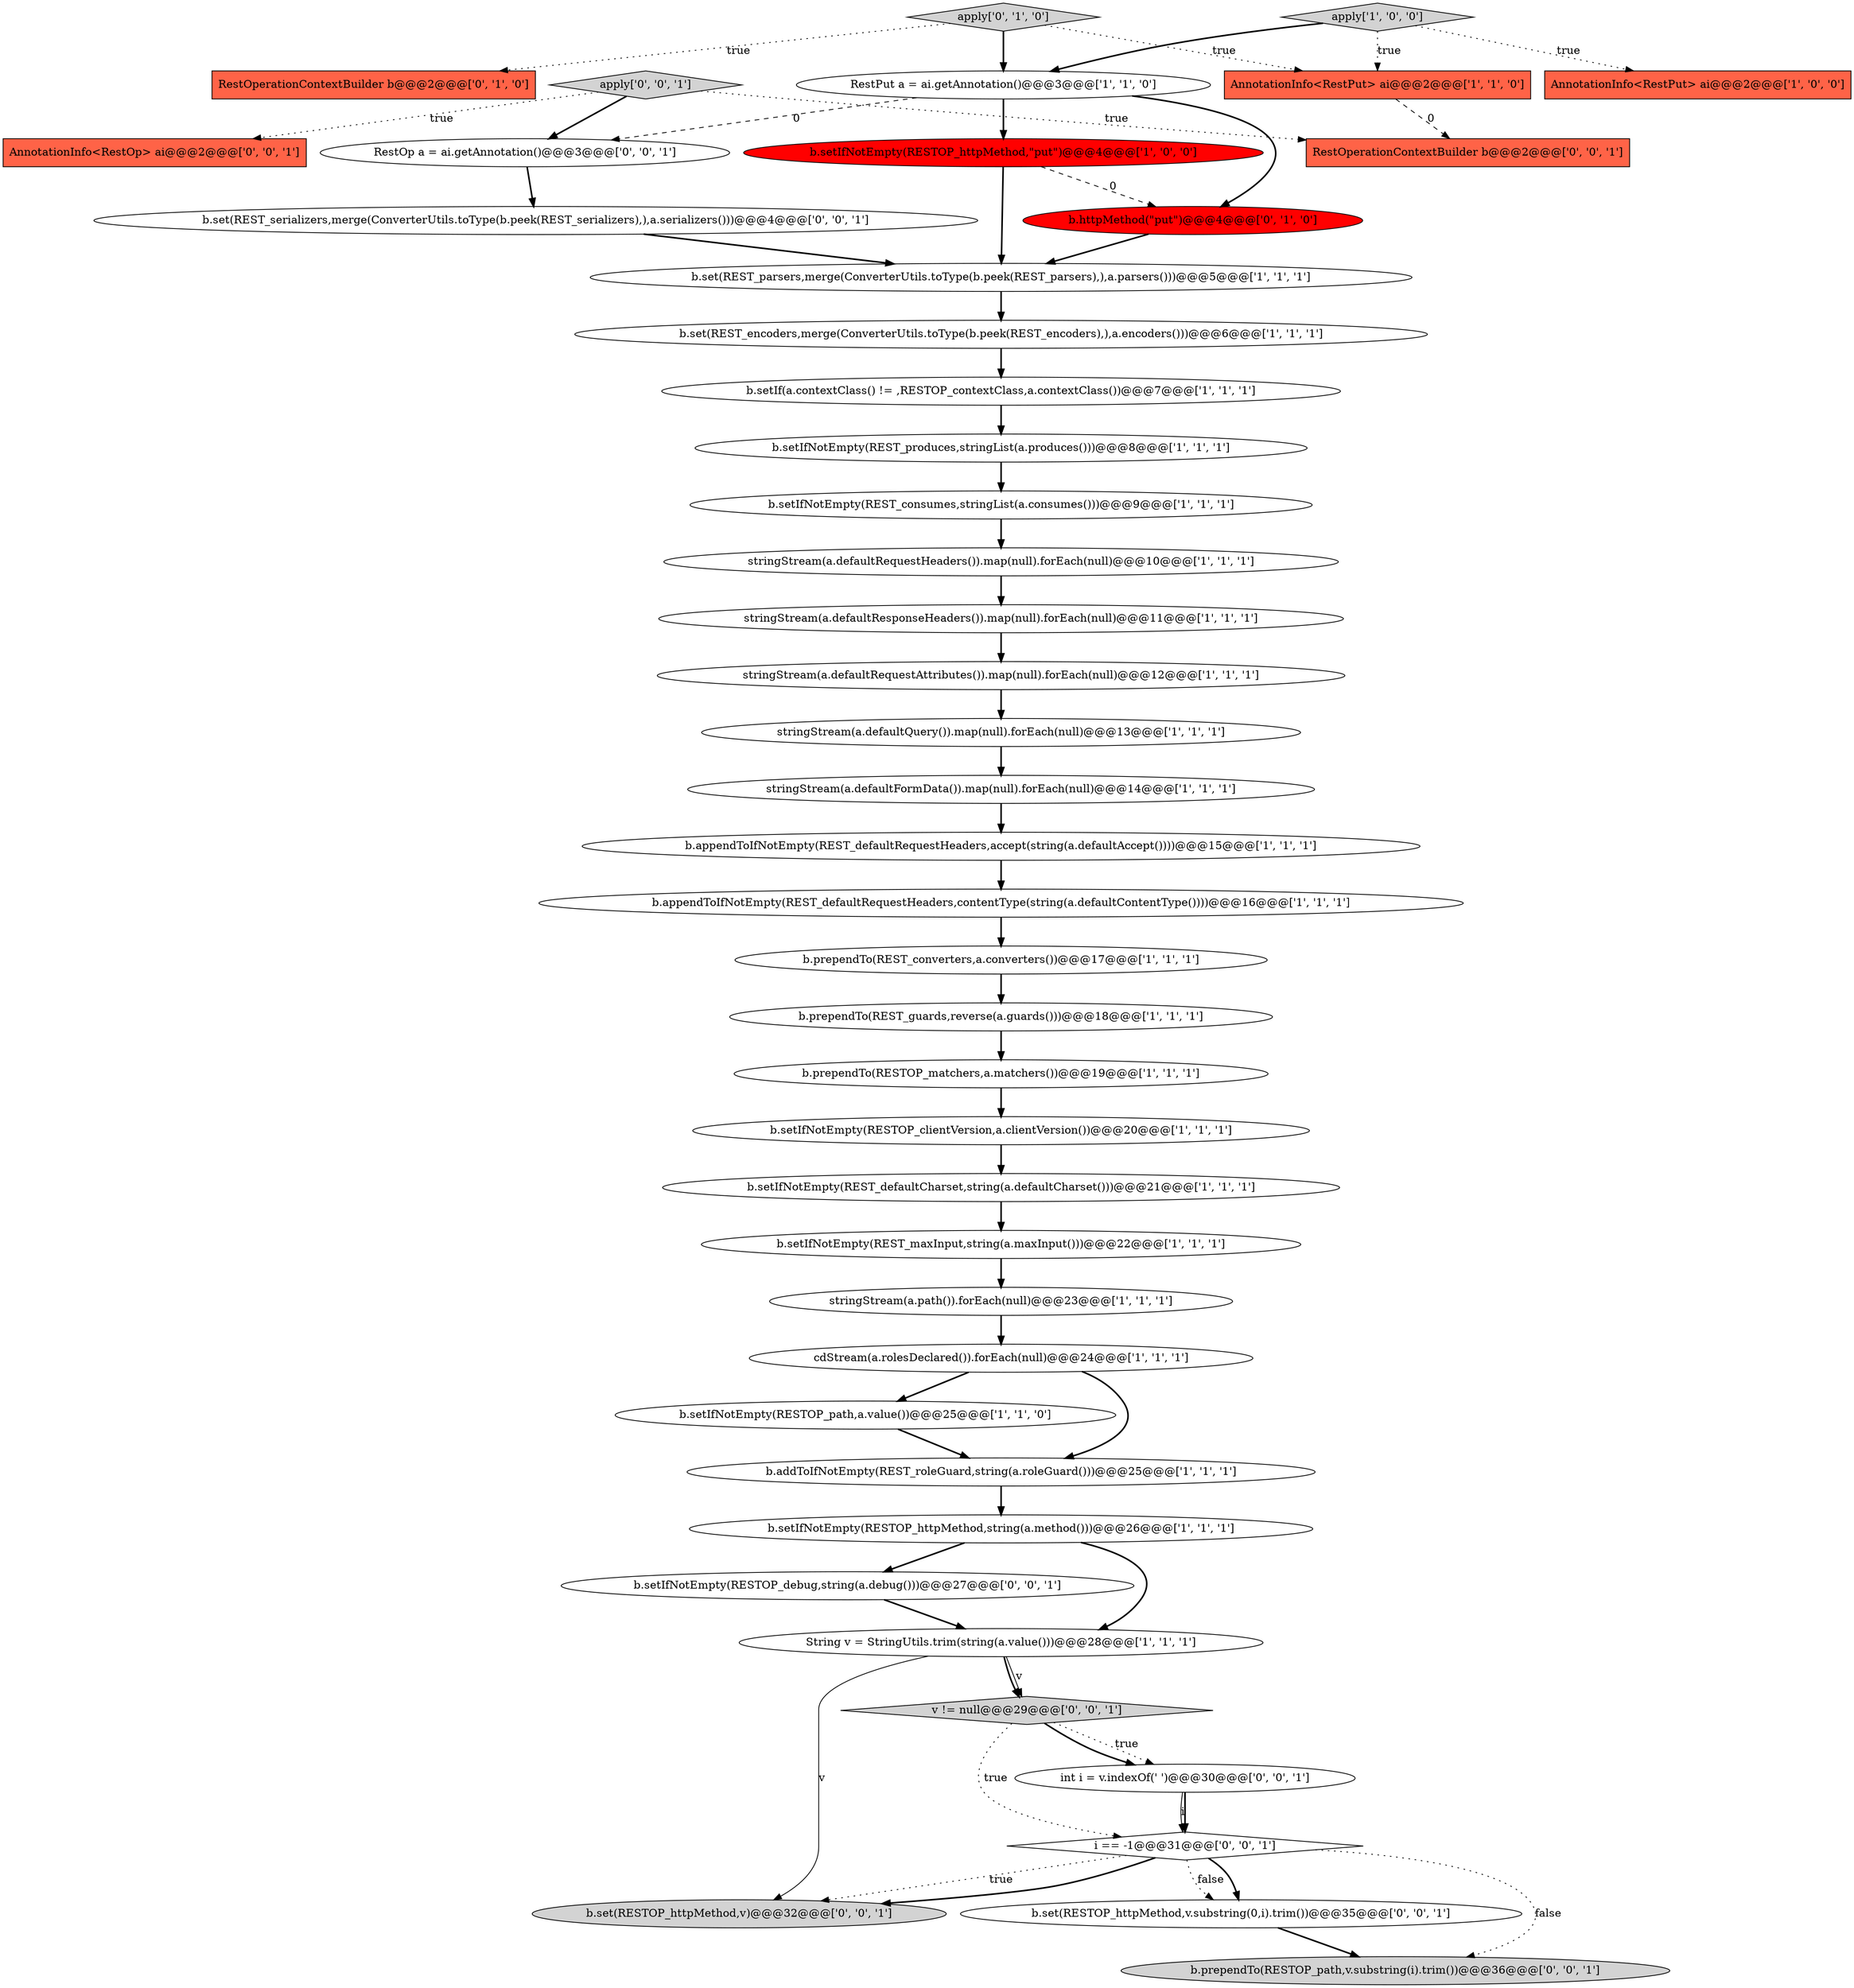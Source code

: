 digraph {
14 [style = filled, label = "stringStream(a.defaultQuery()).map(null).forEach(null)@@@13@@@['1', '1', '1']", fillcolor = white, shape = ellipse image = "AAA0AAABBB1BBB"];
9 [style = filled, label = "String v = StringUtils.trim(string(a.value()))@@@28@@@['1', '1', '1']", fillcolor = white, shape = ellipse image = "AAA0AAABBB1BBB"];
42 [style = filled, label = "i == -1@@@31@@@['0', '0', '1']", fillcolor = white, shape = diamond image = "AAA0AAABBB3BBB"];
2 [style = filled, label = "AnnotationInfo<RestPut> ai@@@2@@@['1', '0', '0']", fillcolor = tomato, shape = box image = "AAA0AAABBB1BBB"];
27 [style = filled, label = "b.set(REST_parsers,merge(ConverterUtils.toType(b.peek(REST_parsers),),a.parsers()))@@@5@@@['1', '1', '1']", fillcolor = white, shape = ellipse image = "AAA0AAABBB1BBB"];
31 [style = filled, label = "apply['0', '1', '0']", fillcolor = lightgray, shape = diamond image = "AAA0AAABBB2BBB"];
18 [style = filled, label = "b.prependTo(REST_converters,a.converters())@@@17@@@['1', '1', '1']", fillcolor = white, shape = ellipse image = "AAA0AAABBB1BBB"];
15 [style = filled, label = "b.appendToIfNotEmpty(REST_defaultRequestHeaders,contentType(string(a.defaultContentType())))@@@16@@@['1', '1', '1']", fillcolor = white, shape = ellipse image = "AAA0AAABBB1BBB"];
24 [style = filled, label = "b.set(REST_encoders,merge(ConverterUtils.toType(b.peek(REST_encoders),),a.encoders()))@@@6@@@['1', '1', '1']", fillcolor = white, shape = ellipse image = "AAA0AAABBB1BBB"];
25 [style = filled, label = "b.setIfNotEmpty(RESTOP_path,a.value())@@@25@@@['1', '1', '0']", fillcolor = white, shape = ellipse image = "AAA0AAABBB1BBB"];
6 [style = filled, label = "b.prependTo(RESTOP_matchers,a.matchers())@@@19@@@['1', '1', '1']", fillcolor = white, shape = ellipse image = "AAA0AAABBB1BBB"];
26 [style = filled, label = "b.setIf(a.contextClass() != ,RESTOP_contextClass,a.contextClass())@@@7@@@['1', '1', '1']", fillcolor = white, shape = ellipse image = "AAA0AAABBB1BBB"];
8 [style = filled, label = "b.setIfNotEmpty(REST_maxInput,string(a.maxInput()))@@@22@@@['1', '1', '1']", fillcolor = white, shape = ellipse image = "AAA0AAABBB1BBB"];
33 [style = filled, label = "RestOp a = ai.getAnnotation()@@@3@@@['0', '0', '1']", fillcolor = white, shape = ellipse image = "AAA0AAABBB3BBB"];
37 [style = filled, label = "apply['0', '0', '1']", fillcolor = lightgray, shape = diamond image = "AAA0AAABBB3BBB"];
12 [style = filled, label = "b.setIfNotEmpty(REST_defaultCharset,string(a.defaultCharset()))@@@21@@@['1', '1', '1']", fillcolor = white, shape = ellipse image = "AAA0AAABBB1BBB"];
28 [style = filled, label = "stringStream(a.defaultRequestHeaders()).map(null).forEach(null)@@@10@@@['1', '1', '1']", fillcolor = white, shape = ellipse image = "AAA0AAABBB1BBB"];
30 [style = filled, label = "b.httpMethod(\"put\")@@@4@@@['0', '1', '0']", fillcolor = red, shape = ellipse image = "AAA1AAABBB2BBB"];
5 [style = filled, label = "stringStream(a.path()).forEach(null)@@@23@@@['1', '1', '1']", fillcolor = white, shape = ellipse image = "AAA0AAABBB1BBB"];
40 [style = filled, label = "RestOperationContextBuilder b@@@2@@@['0', '0', '1']", fillcolor = tomato, shape = box image = "AAA0AAABBB3BBB"];
23 [style = filled, label = "cdStream(a.rolesDeclared()).forEach(null)@@@24@@@['1', '1', '1']", fillcolor = white, shape = ellipse image = "AAA0AAABBB1BBB"];
22 [style = filled, label = "RestPut a = ai.getAnnotation()@@@3@@@['1', '1', '0']", fillcolor = white, shape = ellipse image = "AAA0AAABBB1BBB"];
32 [style = filled, label = "AnnotationInfo<RestOp> ai@@@2@@@['0', '0', '1']", fillcolor = tomato, shape = box image = "AAA0AAABBB3BBB"];
19 [style = filled, label = "b.prependTo(REST_guards,reverse(a.guards()))@@@18@@@['1', '1', '1']", fillcolor = white, shape = ellipse image = "AAA0AAABBB1BBB"];
39 [style = filled, label = "int i = v.indexOf(' ')@@@30@@@['0', '0', '1']", fillcolor = white, shape = ellipse image = "AAA0AAABBB3BBB"];
36 [style = filled, label = "b.prependTo(RESTOP_path,v.substring(i).trim())@@@36@@@['0', '0', '1']", fillcolor = lightgray, shape = ellipse image = "AAA0AAABBB3BBB"];
34 [style = filled, label = "v != null@@@29@@@['0', '0', '1']", fillcolor = lightgray, shape = diamond image = "AAA0AAABBB3BBB"];
13 [style = filled, label = "apply['1', '0', '0']", fillcolor = lightgray, shape = diamond image = "AAA0AAABBB1BBB"];
38 [style = filled, label = "b.set(REST_serializers,merge(ConverterUtils.toType(b.peek(REST_serializers),),a.serializers()))@@@4@@@['0', '0', '1']", fillcolor = white, shape = ellipse image = "AAA0AAABBB3BBB"];
43 [style = filled, label = "b.setIfNotEmpty(RESTOP_debug,string(a.debug()))@@@27@@@['0', '0', '1']", fillcolor = white, shape = ellipse image = "AAA0AAABBB3BBB"];
0 [style = filled, label = "b.setIfNotEmpty(REST_consumes,stringList(a.consumes()))@@@9@@@['1', '1', '1']", fillcolor = white, shape = ellipse image = "AAA0AAABBB1BBB"];
20 [style = filled, label = "b.appendToIfNotEmpty(REST_defaultRequestHeaders,accept(string(a.defaultAccept())))@@@15@@@['1', '1', '1']", fillcolor = white, shape = ellipse image = "AAA0AAABBB1BBB"];
29 [style = filled, label = "RestOperationContextBuilder b@@@2@@@['0', '1', '0']", fillcolor = tomato, shape = box image = "AAA0AAABBB2BBB"];
7 [style = filled, label = "b.setIfNotEmpty(RESTOP_httpMethod,string(a.method()))@@@26@@@['1', '1', '1']", fillcolor = white, shape = ellipse image = "AAA0AAABBB1BBB"];
41 [style = filled, label = "b.set(RESTOP_httpMethod,v.substring(0,i).trim())@@@35@@@['0', '0', '1']", fillcolor = white, shape = ellipse image = "AAA0AAABBB3BBB"];
1 [style = filled, label = "stringStream(a.defaultResponseHeaders()).map(null).forEach(null)@@@11@@@['1', '1', '1']", fillcolor = white, shape = ellipse image = "AAA0AAABBB1BBB"];
10 [style = filled, label = "b.addToIfNotEmpty(REST_roleGuard,string(a.roleGuard()))@@@25@@@['1', '1', '1']", fillcolor = white, shape = ellipse image = "AAA0AAABBB1BBB"];
17 [style = filled, label = "b.setIfNotEmpty(RESTOP_clientVersion,a.clientVersion())@@@20@@@['1', '1', '1']", fillcolor = white, shape = ellipse image = "AAA0AAABBB1BBB"];
3 [style = filled, label = "stringStream(a.defaultFormData()).map(null).forEach(null)@@@14@@@['1', '1', '1']", fillcolor = white, shape = ellipse image = "AAA0AAABBB1BBB"];
21 [style = filled, label = "AnnotationInfo<RestPut> ai@@@2@@@['1', '1', '0']", fillcolor = tomato, shape = box image = "AAA0AAABBB1BBB"];
4 [style = filled, label = "stringStream(a.defaultRequestAttributes()).map(null).forEach(null)@@@12@@@['1', '1', '1']", fillcolor = white, shape = ellipse image = "AAA0AAABBB1BBB"];
35 [style = filled, label = "b.set(RESTOP_httpMethod,v)@@@32@@@['0', '0', '1']", fillcolor = lightgray, shape = ellipse image = "AAA0AAABBB3BBB"];
11 [style = filled, label = "b.setIfNotEmpty(RESTOP_httpMethod,\"put\")@@@4@@@['1', '0', '0']", fillcolor = red, shape = ellipse image = "AAA1AAABBB1BBB"];
16 [style = filled, label = "b.setIfNotEmpty(REST_produces,stringList(a.produces()))@@@8@@@['1', '1', '1']", fillcolor = white, shape = ellipse image = "AAA0AAABBB1BBB"];
6->17 [style = bold, label=""];
14->3 [style = bold, label=""];
23->25 [style = bold, label=""];
1->4 [style = bold, label=""];
16->0 [style = bold, label=""];
4->14 [style = bold, label=""];
42->41 [style = bold, label=""];
39->42 [style = solid, label="i"];
31->22 [style = bold, label=""];
5->23 [style = bold, label=""];
22->33 [style = dashed, label="0"];
42->41 [style = dotted, label="false"];
42->36 [style = dotted, label="false"];
30->27 [style = bold, label=""];
18->19 [style = bold, label=""];
38->27 [style = bold, label=""];
28->1 [style = bold, label=""];
19->6 [style = bold, label=""];
15->18 [style = bold, label=""];
10->7 [style = bold, label=""];
43->9 [style = bold, label=""];
22->30 [style = bold, label=""];
34->39 [style = dotted, label="true"];
9->34 [style = solid, label="v"];
42->35 [style = bold, label=""];
9->35 [style = solid, label="v"];
7->9 [style = bold, label=""];
13->2 [style = dotted, label="true"];
26->16 [style = bold, label=""];
24->26 [style = bold, label=""];
31->21 [style = dotted, label="true"];
3->20 [style = bold, label=""];
17->12 [style = bold, label=""];
41->36 [style = bold, label=""];
34->42 [style = dotted, label="true"];
8->5 [style = bold, label=""];
37->32 [style = dotted, label="true"];
13->21 [style = dotted, label="true"];
12->8 [style = bold, label=""];
34->39 [style = bold, label=""];
21->40 [style = dashed, label="0"];
23->10 [style = bold, label=""];
7->43 [style = bold, label=""];
42->35 [style = dotted, label="true"];
33->38 [style = bold, label=""];
25->10 [style = bold, label=""];
27->24 [style = bold, label=""];
13->22 [style = bold, label=""];
37->40 [style = dotted, label="true"];
37->33 [style = bold, label=""];
31->29 [style = dotted, label="true"];
11->30 [style = dashed, label="0"];
39->42 [style = bold, label=""];
20->15 [style = bold, label=""];
22->11 [style = bold, label=""];
0->28 [style = bold, label=""];
11->27 [style = bold, label=""];
9->34 [style = bold, label=""];
}
